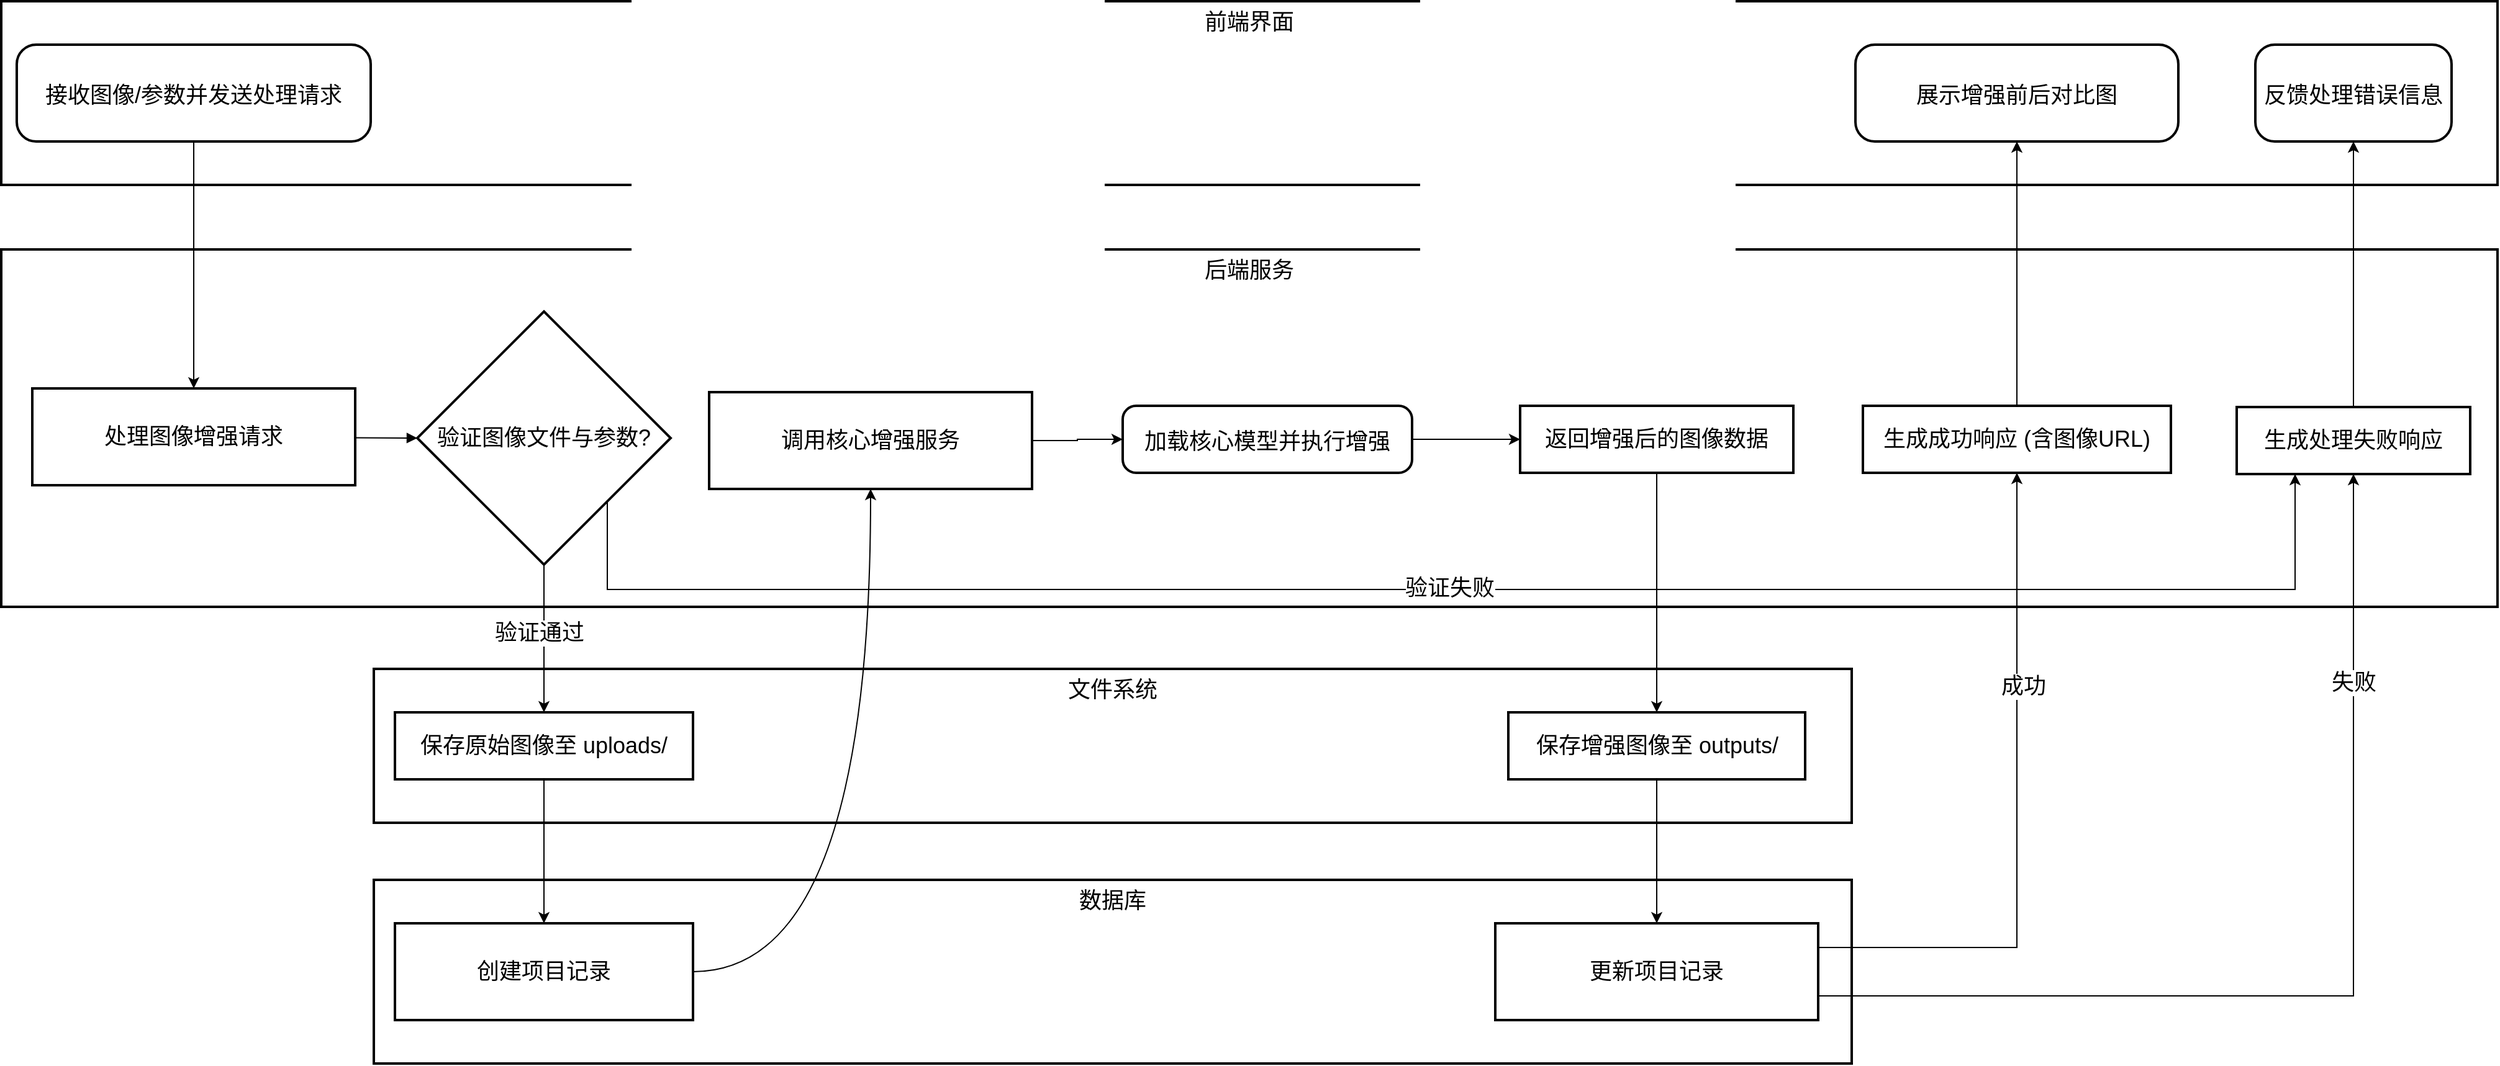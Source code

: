 <mxfile version="26.2.15">
  <diagram name="第 1 页" id="3EJtbv37iB2adPKTSykg">
    <mxGraphModel dx="1487" dy="2449" grid="1" gridSize="10" guides="1" tooltips="1" connect="1" arrows="1" fold="1" page="1" pageScale="1" pageWidth="827" pageHeight="1169" math="0" shadow="0">
      <root>
        <mxCell id="0" />
        <mxCell id="1" parent="0" />
        <mxCell id="a7DJOjHJFXQFd17sZ_x1-36" value="数据库" style="whiteSpace=wrap;strokeWidth=2;verticalAlign=top;fontSize=18;" vertex="1" parent="1">
          <mxGeometry x="1340" y="458" width="1190" height="148" as="geometry" />
        </mxCell>
        <mxCell id="a7DJOjHJFXQFd17sZ_x1-37" value="文件系统" style="whiteSpace=wrap;strokeWidth=2;verticalAlign=top;fontSize=18;" vertex="1" parent="1">
          <mxGeometry x="1340" y="288" width="1190" height="124" as="geometry" />
        </mxCell>
        <mxCell id="a7DJOjHJFXQFd17sZ_x1-38" value="核心增强模块" style="whiteSpace=wrap;strokeWidth=2;fontSize=18;" vertex="1" parent="1">
          <mxGeometry x="1945" y="41" width="594" height="124" as="geometry" />
        </mxCell>
        <mxCell id="a7DJOjHJFXQFd17sZ_x1-39" value="后端服务" style="whiteSpace=wrap;strokeWidth=2;verticalAlign=top;fontSize=18;" vertex="1" parent="1">
          <mxGeometry x="1040" y="-50" width="2010" height="288" as="geometry" />
        </mxCell>
        <mxCell id="a7DJOjHJFXQFd17sZ_x1-40" value="前端界面" style="whiteSpace=wrap;strokeWidth=2;verticalAlign=top;fontSize=18;" vertex="1" parent="1">
          <mxGeometry x="1040" y="-250" width="2010" height="148" as="geometry" />
        </mxCell>
        <mxCell id="a7DJOjHJFXQFd17sZ_x1-71" style="edgeStyle=orthogonalEdgeStyle;rounded=0;orthogonalLoop=1;jettySize=auto;html=1;exitX=0.5;exitY=1;exitDx=0;exitDy=0;entryX=0.5;entryY=0;entryDx=0;entryDy=0;fontSize=18;" edge="1" parent="1" source="a7DJOjHJFXQFd17sZ_x1-41" target="a7DJOjHJFXQFd17sZ_x1-44">
          <mxGeometry relative="1" as="geometry" />
        </mxCell>
        <mxCell id="a7DJOjHJFXQFd17sZ_x1-41" value="接收图像/参数并发送处理请求" style="rounded=1;arcSize=20;strokeWidth=2;fontSize=18;" vertex="1" parent="1">
          <mxGeometry x="1052.5" y="-215" width="285" height="78" as="geometry" />
        </mxCell>
        <mxCell id="a7DJOjHJFXQFd17sZ_x1-42" value="展示增强前后对比图" style="rounded=1;arcSize=20;strokeWidth=2;fontSize=18;" vertex="1" parent="1">
          <mxGeometry x="2533" y="-215" width="260" height="78" as="geometry" />
        </mxCell>
        <mxCell id="a7DJOjHJFXQFd17sZ_x1-43" value="反馈处理错误信息" style="rounded=1;arcSize=20;strokeWidth=2;fontSize=18;" vertex="1" parent="1">
          <mxGeometry x="2855" y="-215" width="158" height="78" as="geometry" />
        </mxCell>
        <mxCell id="a7DJOjHJFXQFd17sZ_x1-44" value="处理图像增强请求" style="whiteSpace=wrap;strokeWidth=2;fontSize=18;" vertex="1" parent="1">
          <mxGeometry x="1065" y="62" width="260" height="78" as="geometry" />
        </mxCell>
        <mxCell id="a7DJOjHJFXQFd17sZ_x1-107" style="edgeStyle=orthogonalEdgeStyle;rounded=0;orthogonalLoop=1;jettySize=auto;html=1;exitX=0.5;exitY=1;exitDx=0;exitDy=0;fontSize=18;" edge="1" parent="1" source="a7DJOjHJFXQFd17sZ_x1-45" target="a7DJOjHJFXQFd17sZ_x1-52">
          <mxGeometry relative="1" as="geometry" />
        </mxCell>
        <mxCell id="a7DJOjHJFXQFd17sZ_x1-120" value="验证通过" style="edgeLabel;html=1;align=center;verticalAlign=middle;resizable=0;points=[];fontSize=18;" vertex="1" connectable="0" parent="a7DJOjHJFXQFd17sZ_x1-107">
          <mxGeometry x="-0.076" y="-4" relative="1" as="geometry">
            <mxPoint as="offset" />
          </mxGeometry>
        </mxCell>
        <mxCell id="a7DJOjHJFXQFd17sZ_x1-130" style="edgeStyle=orthogonalEdgeStyle;rounded=0;orthogonalLoop=1;jettySize=auto;html=1;exitX=1;exitY=1;exitDx=0;exitDy=0;entryX=0.25;entryY=1;entryDx=0;entryDy=0;fontSize=18;" edge="1" parent="1" source="a7DJOjHJFXQFd17sZ_x1-45" target="a7DJOjHJFXQFd17sZ_x1-49">
          <mxGeometry relative="1" as="geometry">
            <Array as="points">
              <mxPoint x="1528" y="224" />
              <mxPoint x="2887" y="224" />
            </Array>
          </mxGeometry>
        </mxCell>
        <mxCell id="a7DJOjHJFXQFd17sZ_x1-131" value="验证失败" style="edgeLabel;html=1;align=center;verticalAlign=middle;resizable=0;points=[];fontSize=18;" vertex="1" connectable="0" parent="a7DJOjHJFXQFd17sZ_x1-130">
          <mxGeometry x="-0.016" y="1" relative="1" as="geometry">
            <mxPoint x="-1" as="offset" />
          </mxGeometry>
        </mxCell>
        <mxCell id="a7DJOjHJFXQFd17sZ_x1-45" value="验证图像文件与参数?" style="rhombus;strokeWidth=2;whiteSpace=wrap;fontSize=18;" vertex="1" parent="1">
          <mxGeometry x="1375" width="204" height="204" as="geometry" />
        </mxCell>
        <mxCell id="a7DJOjHJFXQFd17sZ_x1-113" style="edgeStyle=orthogonalEdgeStyle;rounded=0;orthogonalLoop=1;jettySize=auto;html=1;exitX=1;exitY=0.5;exitDx=0;exitDy=0;entryX=0;entryY=0.5;entryDx=0;entryDy=0;fontSize=18;" edge="1" parent="1" source="a7DJOjHJFXQFd17sZ_x1-46" target="a7DJOjHJFXQFd17sZ_x1-50">
          <mxGeometry relative="1" as="geometry" />
        </mxCell>
        <mxCell id="a7DJOjHJFXQFd17sZ_x1-46" value="调用核心增强服务" style="whiteSpace=wrap;strokeWidth=2;fontSize=18;" vertex="1" parent="1">
          <mxGeometry x="1610" y="65" width="260" height="78" as="geometry" />
        </mxCell>
        <mxCell id="a7DJOjHJFXQFd17sZ_x1-118" style="edgeStyle=orthogonalEdgeStyle;rounded=0;orthogonalLoop=1;jettySize=auto;html=1;exitX=0.5;exitY=0;exitDx=0;exitDy=0;entryX=0.5;entryY=1;entryDx=0;entryDy=0;fontSize=18;" edge="1" parent="1" source="a7DJOjHJFXQFd17sZ_x1-48" target="a7DJOjHJFXQFd17sZ_x1-42">
          <mxGeometry relative="1" as="geometry" />
        </mxCell>
        <mxCell id="a7DJOjHJFXQFd17sZ_x1-48" value="生成成功响应 (含图像URL)" style="whiteSpace=wrap;strokeWidth=2;fontSize=18;" vertex="1" parent="1">
          <mxGeometry x="2539" y="76" width="248" height="54" as="geometry" />
        </mxCell>
        <mxCell id="a7DJOjHJFXQFd17sZ_x1-119" style="edgeStyle=orthogonalEdgeStyle;rounded=0;orthogonalLoop=1;jettySize=auto;html=1;exitX=0.5;exitY=0;exitDx=0;exitDy=0;fontSize=18;" edge="1" parent="1" source="a7DJOjHJFXQFd17sZ_x1-49" target="a7DJOjHJFXQFd17sZ_x1-43">
          <mxGeometry relative="1" as="geometry" />
        </mxCell>
        <mxCell id="a7DJOjHJFXQFd17sZ_x1-49" value="生成处理失败响应" style="whiteSpace=wrap;strokeWidth=2;fontSize=18;" vertex="1" parent="1">
          <mxGeometry x="2840" y="77" width="188" height="54" as="geometry" />
        </mxCell>
        <mxCell id="a7DJOjHJFXQFd17sZ_x1-114" style="edgeStyle=orthogonalEdgeStyle;rounded=0;orthogonalLoop=1;jettySize=auto;html=1;exitX=1;exitY=0.5;exitDx=0;exitDy=0;entryX=0;entryY=0.5;entryDx=0;entryDy=0;fontSize=18;" edge="1" parent="1" source="a7DJOjHJFXQFd17sZ_x1-50" target="a7DJOjHJFXQFd17sZ_x1-51">
          <mxGeometry relative="1" as="geometry" />
        </mxCell>
        <mxCell id="a7DJOjHJFXQFd17sZ_x1-50" value="加载核心模型并执行增强" style="rounded=1;arcSize=20;strokeWidth=2;fontSize=18;" vertex="1" parent="1">
          <mxGeometry x="1943" y="76" width="233" height="54" as="geometry" />
        </mxCell>
        <mxCell id="a7DJOjHJFXQFd17sZ_x1-111" style="edgeStyle=orthogonalEdgeStyle;rounded=0;orthogonalLoop=1;jettySize=auto;html=1;exitX=0.5;exitY=1;exitDx=0;exitDy=0;entryX=0.5;entryY=0;entryDx=0;entryDy=0;fontSize=18;" edge="1" parent="1" source="a7DJOjHJFXQFd17sZ_x1-51" target="a7DJOjHJFXQFd17sZ_x1-53">
          <mxGeometry relative="1" as="geometry" />
        </mxCell>
        <mxCell id="a7DJOjHJFXQFd17sZ_x1-51" value="返回增强后的图像数据" style="whiteSpace=wrap;strokeWidth=2;fontSize=18;" vertex="1" parent="1">
          <mxGeometry x="2263" y="76" width="220" height="54" as="geometry" />
        </mxCell>
        <mxCell id="a7DJOjHJFXQFd17sZ_x1-108" style="edgeStyle=orthogonalEdgeStyle;rounded=0;orthogonalLoop=1;jettySize=auto;html=1;exitX=0.5;exitY=1;exitDx=0;exitDy=0;fontSize=18;" edge="1" parent="1" source="a7DJOjHJFXQFd17sZ_x1-52" target="a7DJOjHJFXQFd17sZ_x1-54">
          <mxGeometry relative="1" as="geometry" />
        </mxCell>
        <mxCell id="a7DJOjHJFXQFd17sZ_x1-52" value="保存原始图像至 uploads/" style="whiteSpace=wrap;strokeWidth=2;fontSize=18;" vertex="1" parent="1">
          <mxGeometry x="1357" y="323" width="240" height="54" as="geometry" />
        </mxCell>
        <mxCell id="a7DJOjHJFXQFd17sZ_x1-112" style="edgeStyle=orthogonalEdgeStyle;rounded=0;orthogonalLoop=1;jettySize=auto;html=1;exitX=0.5;exitY=1;exitDx=0;exitDy=0;entryX=0.5;entryY=0;entryDx=0;entryDy=0;fontSize=18;" edge="1" parent="1" source="a7DJOjHJFXQFd17sZ_x1-53" target="a7DJOjHJFXQFd17sZ_x1-55">
          <mxGeometry relative="1" as="geometry" />
        </mxCell>
        <mxCell id="a7DJOjHJFXQFd17sZ_x1-53" value="保存增强图像至 outputs/" style="whiteSpace=wrap;strokeWidth=2;fontSize=18;" vertex="1" parent="1">
          <mxGeometry x="2253.5" y="323" width="239" height="54" as="geometry" />
        </mxCell>
        <mxCell id="a7DJOjHJFXQFd17sZ_x1-117" style="edgeStyle=orthogonalEdgeStyle;rounded=0;orthogonalLoop=1;jettySize=auto;html=1;exitX=1;exitY=0.5;exitDx=0;exitDy=0;curved=1;fontSize=18;" edge="1" parent="1" source="a7DJOjHJFXQFd17sZ_x1-54" target="a7DJOjHJFXQFd17sZ_x1-46">
          <mxGeometry relative="1" as="geometry" />
        </mxCell>
        <mxCell id="a7DJOjHJFXQFd17sZ_x1-54" value="创建项目记录" style="whiteSpace=wrap;strokeWidth=2;fontSize=18;" vertex="1" parent="1">
          <mxGeometry x="1357" y="493" width="240" height="78" as="geometry" />
        </mxCell>
        <mxCell id="a7DJOjHJFXQFd17sZ_x1-115" style="edgeStyle=orthogonalEdgeStyle;rounded=0;orthogonalLoop=1;jettySize=auto;html=1;exitX=1;exitY=0.25;exitDx=0;exitDy=0;entryX=0.5;entryY=1;entryDx=0;entryDy=0;fontSize=18;" edge="1" parent="1" source="a7DJOjHJFXQFd17sZ_x1-55" target="a7DJOjHJFXQFd17sZ_x1-48">
          <mxGeometry relative="1" as="geometry" />
        </mxCell>
        <mxCell id="a7DJOjHJFXQFd17sZ_x1-125" value="成功" style="edgeLabel;html=1;align=center;verticalAlign=middle;resizable=0;points=[];fontSize=18;" vertex="1" connectable="0" parent="a7DJOjHJFXQFd17sZ_x1-115">
          <mxGeometry x="0.365" y="-5" relative="1" as="geometry">
            <mxPoint as="offset" />
          </mxGeometry>
        </mxCell>
        <mxCell id="a7DJOjHJFXQFd17sZ_x1-116" style="edgeStyle=orthogonalEdgeStyle;rounded=0;orthogonalLoop=1;jettySize=auto;html=1;exitX=1;exitY=0.75;exitDx=0;exitDy=0;entryX=0.5;entryY=1;entryDx=0;entryDy=0;fontSize=18;" edge="1" parent="1" source="a7DJOjHJFXQFd17sZ_x1-55" target="a7DJOjHJFXQFd17sZ_x1-49">
          <mxGeometry relative="1" as="geometry" />
        </mxCell>
        <mxCell id="a7DJOjHJFXQFd17sZ_x1-127" value="失败" style="edgeLabel;html=1;align=center;verticalAlign=middle;resizable=0;points=[];fontSize=18;" vertex="1" connectable="0" parent="a7DJOjHJFXQFd17sZ_x1-116">
          <mxGeometry x="0.585" y="-3" relative="1" as="geometry">
            <mxPoint x="-3" y="-9" as="offset" />
          </mxGeometry>
        </mxCell>
        <mxCell id="a7DJOjHJFXQFd17sZ_x1-55" value="更新项目记录" style="whiteSpace=wrap;strokeWidth=2;fontSize=18;" vertex="1" parent="1">
          <mxGeometry x="2243" y="493" width="260" height="78" as="geometry" />
        </mxCell>
        <mxCell id="a7DJOjHJFXQFd17sZ_x1-57" value="" style="curved=1;startArrow=none;endArrow=block;exitX=1;exitY=0.51;entryX=0;entryY=0.5;rounded=0;fontSize=18;" edge="1" parent="1" source="a7DJOjHJFXQFd17sZ_x1-44" target="a7DJOjHJFXQFd17sZ_x1-45">
          <mxGeometry relative="1" as="geometry">
            <Array as="points" />
          </mxGeometry>
        </mxCell>
      </root>
    </mxGraphModel>
  </diagram>
</mxfile>
